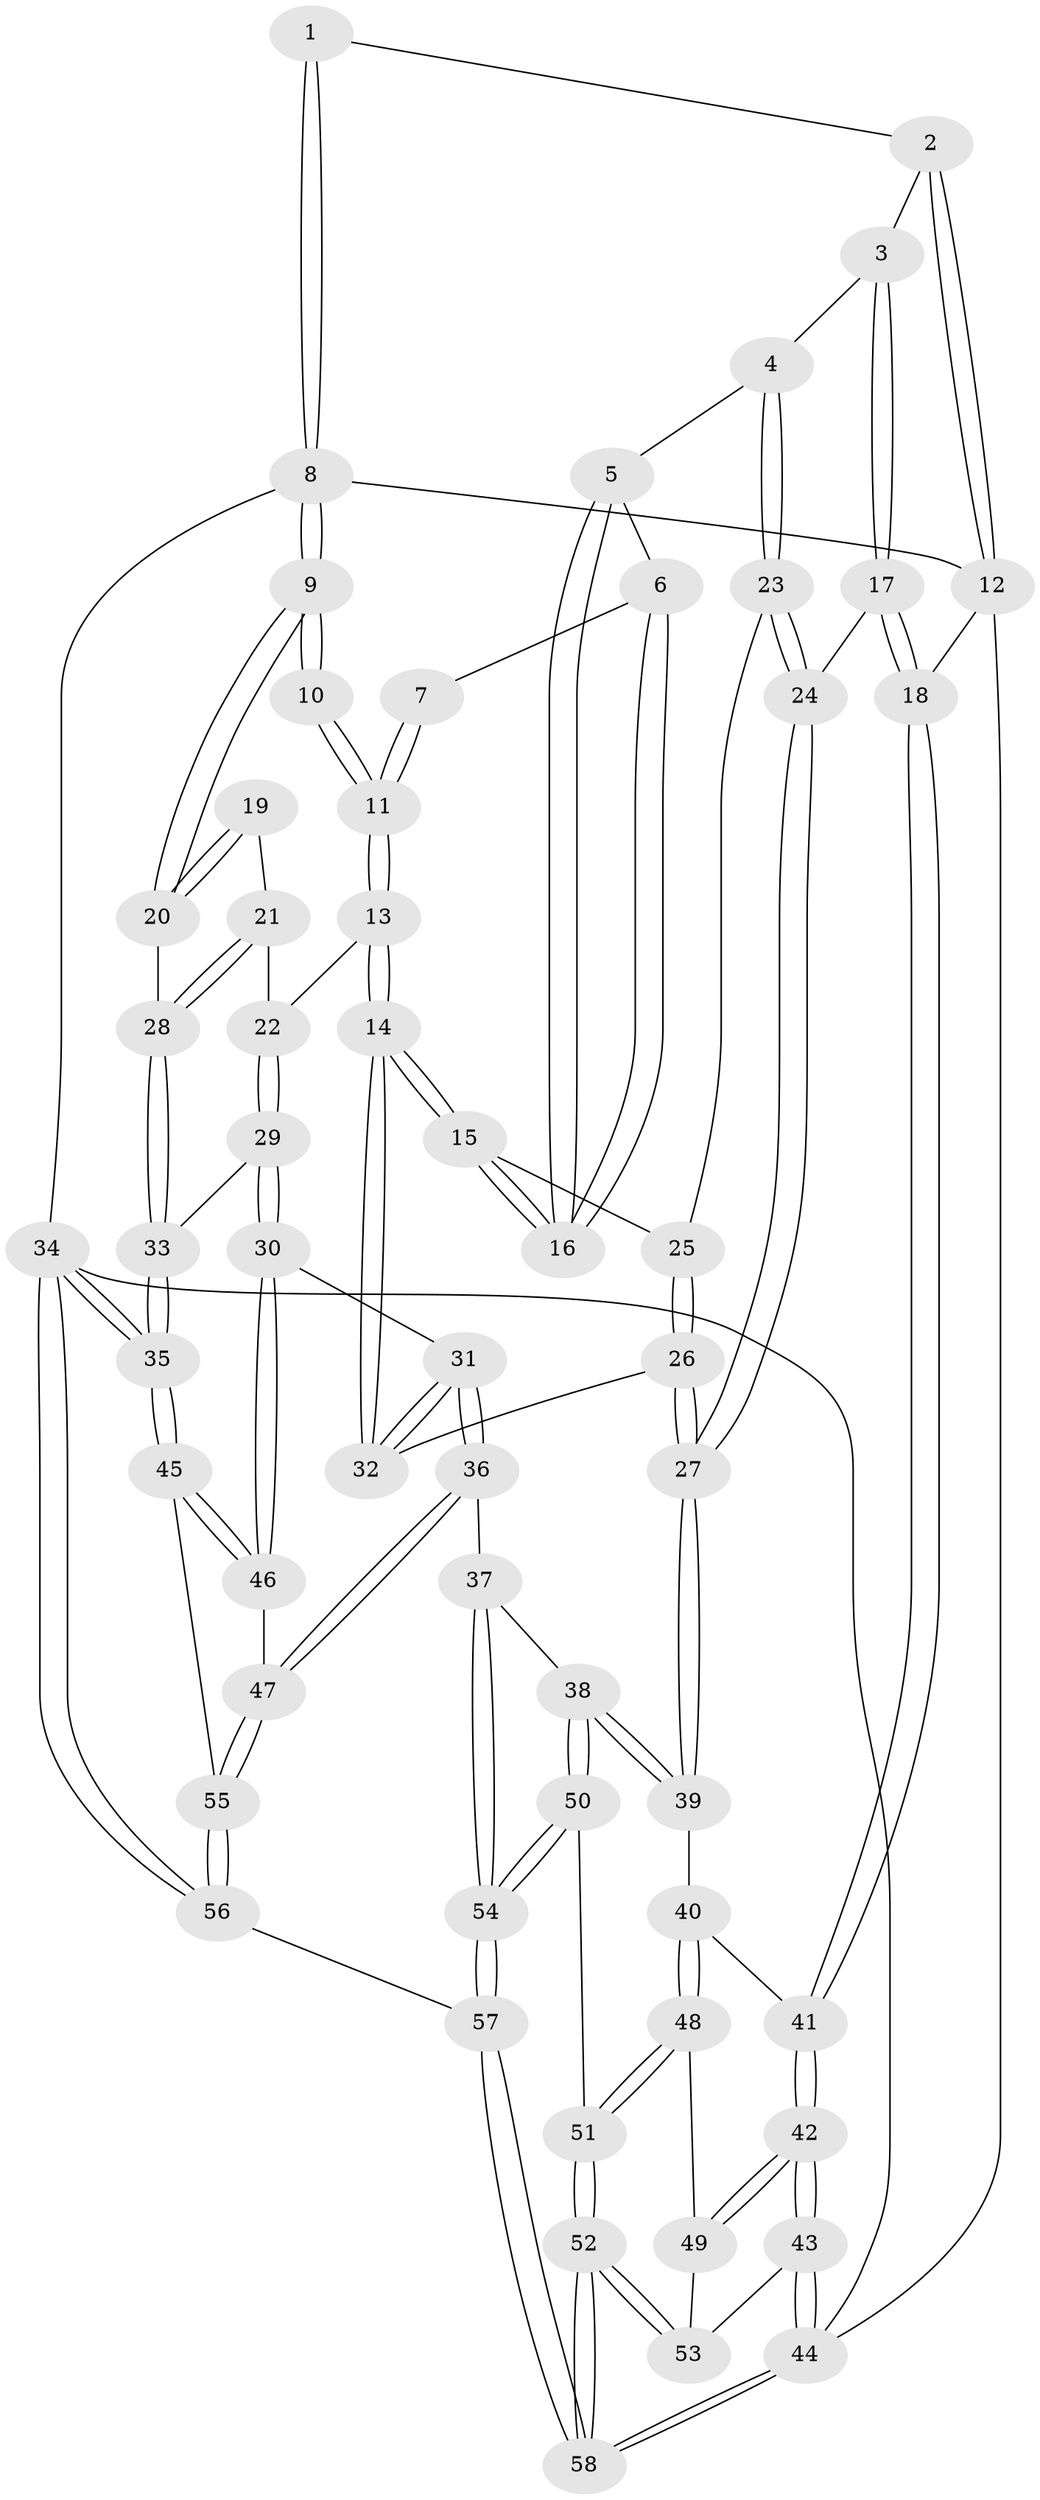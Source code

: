// Generated by graph-tools (version 1.1) at 2025/27/03/15/25 16:27:56]
// undirected, 58 vertices, 142 edges
graph export_dot {
graph [start="1"]
  node [color=gray90,style=filled];
  1 [pos="+0.557853903588341+0"];
  2 [pos="+0.0033784879203884793+0"];
  3 [pos="+0.16399244035593927+0.09454083505323582"];
  4 [pos="+0.21164989539303078+0.15165756466937017"];
  5 [pos="+0.2613864964226689+0.15179030425941017"];
  6 [pos="+0.45965718682781187+0.04946980863176098"];
  7 [pos="+0.5574229693320188+0"];
  8 [pos="+1+0"];
  9 [pos="+1+0"];
  10 [pos="+0.7333186165695811+0.14425945560733094"];
  11 [pos="+0.6838447554344399+0.14243085500272556"];
  12 [pos="+0+0"];
  13 [pos="+0.6162916435975728+0.3138571531763772"];
  14 [pos="+0.5182390678421034+0.37578186613350617"];
  15 [pos="+0.5113737425515967+0.36784230976787663"];
  16 [pos="+0.4762969667869854+0.30022292573263715"];
  17 [pos="+0+0.40386305576838266"];
  18 [pos="+0+0.4086844351978236"];
  19 [pos="+0.8279533776134342+0.1826887233721123"];
  20 [pos="+1+0"];
  21 [pos="+0.9021966435594385+0.30413609330502184"];
  22 [pos="+0.8349803713416107+0.374801102545883"];
  23 [pos="+0.19591421082535362+0.2885341596159752"];
  24 [pos="+0.14995601375818396+0.371522963490154"];
  25 [pos="+0.25224598909833357+0.3031015196559627"];
  26 [pos="+0.4063744121926171+0.5057276562408412"];
  27 [pos="+0.32028216605677096+0.6030441372034682"];
  28 [pos="+1+0.24486027598128113"];
  29 [pos="+0.8512310187192367+0.5348724391586547"];
  30 [pos="+0.8006135108170342+0.6074728336478227"];
  31 [pos="+0.6829724703384894+0.5707356107028171"];
  32 [pos="+0.5171040437196378+0.3814928119318484"];
  33 [pos="+1+0.5084266487052496"];
  34 [pos="+1+1"];
  35 [pos="+1+1"];
  36 [pos="+0.4996859488644723+0.7372433568088791"];
  37 [pos="+0.41648576511497587+0.7233180357492025"];
  38 [pos="+0.3707828826134412+0.6918033340429024"];
  39 [pos="+0.3160728292424128+0.6265551171070469"];
  40 [pos="+0.23130221215423652+0.6613564977599039"];
  41 [pos="+0+0.4515213105200911"];
  42 [pos="+0+0.676599627806139"];
  43 [pos="+0+0.8605466573953873"];
  44 [pos="+0+1"];
  45 [pos="+1+0.9183325123725848"];
  46 [pos="+0.8186156663754032+0.6948692483124554"];
  47 [pos="+0.6180152032796289+0.8204695464074503"];
  48 [pos="+0.16766597922914706+0.7260707948582651"];
  49 [pos="+0.12310880040626929+0.7492299459956033"];
  50 [pos="+0.284163412745392+0.9054955963248452"];
  51 [pos="+0.20958374058375237+0.9336428203091153"];
  52 [pos="+0.054516286134222026+1"];
  53 [pos="+0.08303746310449821+0.8311292163684746"];
  54 [pos="+0.43678375669606445+1"];
  55 [pos="+0.6240753936422384+0.8555272831876859"];
  56 [pos="+0.6154343980188294+1"];
  57 [pos="+0.4772618011954451+1"];
  58 [pos="+0+1"];
  1 -- 2;
  1 -- 8;
  1 -- 8;
  2 -- 3;
  2 -- 12;
  2 -- 12;
  3 -- 4;
  3 -- 17;
  3 -- 17;
  4 -- 5;
  4 -- 23;
  4 -- 23;
  5 -- 6;
  5 -- 16;
  5 -- 16;
  6 -- 7;
  6 -- 16;
  6 -- 16;
  7 -- 11;
  7 -- 11;
  8 -- 9;
  8 -- 9;
  8 -- 12;
  8 -- 34;
  9 -- 10;
  9 -- 10;
  9 -- 20;
  9 -- 20;
  10 -- 11;
  10 -- 11;
  11 -- 13;
  11 -- 13;
  12 -- 18;
  12 -- 44;
  13 -- 14;
  13 -- 14;
  13 -- 22;
  14 -- 15;
  14 -- 15;
  14 -- 32;
  14 -- 32;
  15 -- 16;
  15 -- 16;
  15 -- 25;
  17 -- 18;
  17 -- 18;
  17 -- 24;
  18 -- 41;
  18 -- 41;
  19 -- 20;
  19 -- 20;
  19 -- 21;
  20 -- 28;
  21 -- 22;
  21 -- 28;
  21 -- 28;
  22 -- 29;
  22 -- 29;
  23 -- 24;
  23 -- 24;
  23 -- 25;
  24 -- 27;
  24 -- 27;
  25 -- 26;
  25 -- 26;
  26 -- 27;
  26 -- 27;
  26 -- 32;
  27 -- 39;
  27 -- 39;
  28 -- 33;
  28 -- 33;
  29 -- 30;
  29 -- 30;
  29 -- 33;
  30 -- 31;
  30 -- 46;
  30 -- 46;
  31 -- 32;
  31 -- 32;
  31 -- 36;
  31 -- 36;
  33 -- 35;
  33 -- 35;
  34 -- 35;
  34 -- 35;
  34 -- 56;
  34 -- 56;
  34 -- 44;
  35 -- 45;
  35 -- 45;
  36 -- 37;
  36 -- 47;
  36 -- 47;
  37 -- 38;
  37 -- 54;
  37 -- 54;
  38 -- 39;
  38 -- 39;
  38 -- 50;
  38 -- 50;
  39 -- 40;
  40 -- 41;
  40 -- 48;
  40 -- 48;
  41 -- 42;
  41 -- 42;
  42 -- 43;
  42 -- 43;
  42 -- 49;
  42 -- 49;
  43 -- 44;
  43 -- 44;
  43 -- 53;
  44 -- 58;
  44 -- 58;
  45 -- 46;
  45 -- 46;
  45 -- 55;
  46 -- 47;
  47 -- 55;
  47 -- 55;
  48 -- 49;
  48 -- 51;
  48 -- 51;
  49 -- 53;
  50 -- 51;
  50 -- 54;
  50 -- 54;
  51 -- 52;
  51 -- 52;
  52 -- 53;
  52 -- 53;
  52 -- 58;
  52 -- 58;
  54 -- 57;
  54 -- 57;
  55 -- 56;
  55 -- 56;
  56 -- 57;
  57 -- 58;
  57 -- 58;
}
